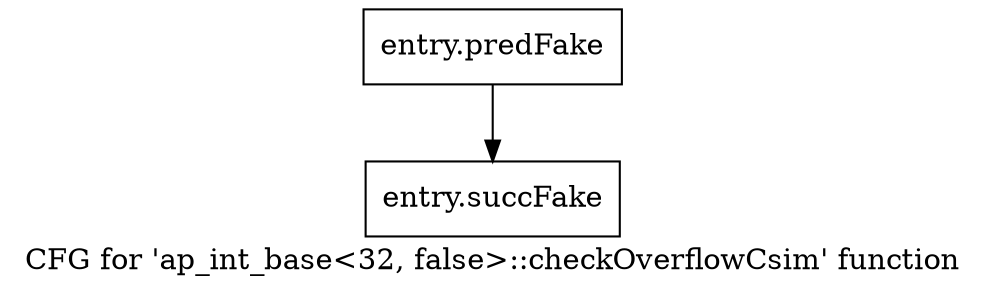 digraph "CFG for 'ap_int_base\<32, false\>::checkOverflowCsim' function" {
	label="CFG for 'ap_int_base\<32, false\>::checkOverflowCsim' function";

	Node0x591d9c0 [shape=record,filename="",linenumber="",label="{entry.predFake}"];
	Node0x591d9c0 -> Node0x591dad0[ callList="" memoryops="" filename="/home/omerfaruk/tools/Xilinx/Vitis_HLS/2023.2/include/etc/ap_int_base.h" execusionnum="3"];
	Node0x591dad0 [shape=record,filename="/home/omerfaruk/tools/Xilinx/Vitis_HLS/2023.2/include/etc/ap_int_base.h",linenumber="805",label="{entry.succFake}"];
}
